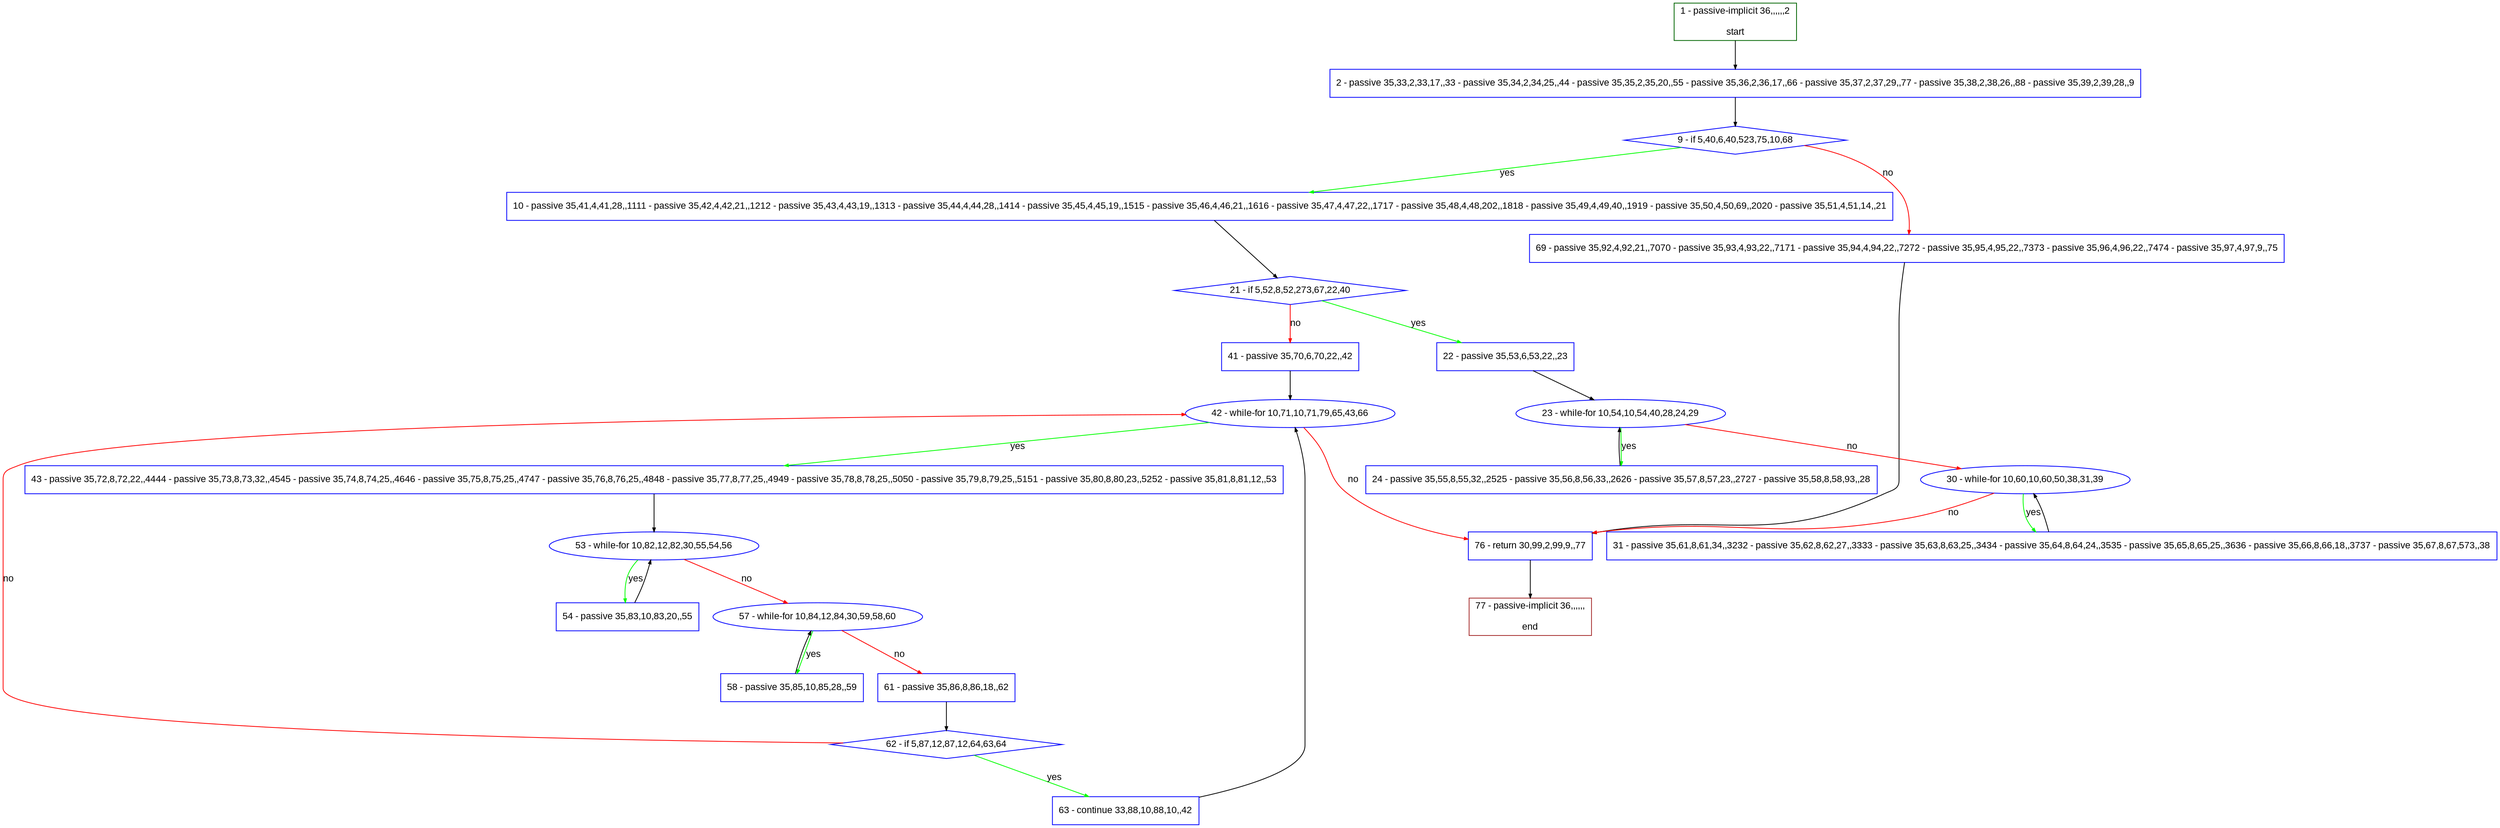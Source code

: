 digraph "" {
  graph [pack="true", label="", fontsize="12", packmode="clust", fontname="Arial", fillcolor="#FFFFCC", bgcolor="white", style="rounded,filled", compound="true"];
  node [node_initialized="no", label="", color="grey", fontsize="12", fillcolor="white", fontname="Arial", style="filled", shape="rectangle", compound="true", fixedsize="false"];
  edge [fontcolor="black", arrowhead="normal", arrowtail="none", arrowsize="0.5", ltail="", label="", color="black", fontsize="12", lhead="", fontname="Arial", dir="forward", compound="true"];
  __N1 [label="2 - passive 35,33,2,33,17,,33 - passive 35,34,2,34,25,,44 - passive 35,35,2,35,20,,55 - passive 35,36,2,36,17,,66 - passive 35,37,2,37,29,,77 - passive 35,38,2,38,26,,88 - passive 35,39,2,39,28,,9", color="#0000ff", fillcolor="#ffffff", style="filled", shape="box"];
  __N2 [label="1 - passive-implicit 36,,,,,,2\n\nstart", color="#006400", fillcolor="#ffffff", style="filled", shape="box"];
  __N3 [label="9 - if 5,40,6,40,523,75,10,68", color="#0000ff", fillcolor="#ffffff", style="filled", shape="diamond"];
  __N4 [label="10 - passive 35,41,4,41,28,,1111 - passive 35,42,4,42,21,,1212 - passive 35,43,4,43,19,,1313 - passive 35,44,4,44,28,,1414 - passive 35,45,4,45,19,,1515 - passive 35,46,4,46,21,,1616 - passive 35,47,4,47,22,,1717 - passive 35,48,4,48,202,,1818 - passive 35,49,4,49,40,,1919 - passive 35,50,4,50,69,,2020 - passive 35,51,4,51,14,,21", color="#0000ff", fillcolor="#ffffff", style="filled", shape="box"];
  __N5 [label="69 - passive 35,92,4,92,21,,7070 - passive 35,93,4,93,22,,7171 - passive 35,94,4,94,22,,7272 - passive 35,95,4,95,22,,7373 - passive 35,96,4,96,22,,7474 - passive 35,97,4,97,9,,75", color="#0000ff", fillcolor="#ffffff", style="filled", shape="box"];
  __N6 [label="21 - if 5,52,8,52,273,67,22,40", color="#0000ff", fillcolor="#ffffff", style="filled", shape="diamond"];
  __N7 [label="22 - passive 35,53,6,53,22,,23", color="#0000ff", fillcolor="#ffffff", style="filled", shape="box"];
  __N8 [label="41 - passive 35,70,6,70,22,,42", color="#0000ff", fillcolor="#ffffff", style="filled", shape="box"];
  __N9 [label="23 - while-for 10,54,10,54,40,28,24,29", color="#0000ff", fillcolor="#ffffff", style="filled", shape="oval"];
  __N10 [label="24 - passive 35,55,8,55,32,,2525 - passive 35,56,8,56,33,,2626 - passive 35,57,8,57,23,,2727 - passive 35,58,8,58,93,,28", color="#0000ff", fillcolor="#ffffff", style="filled", shape="box"];
  __N11 [label="30 - while-for 10,60,10,60,50,38,31,39", color="#0000ff", fillcolor="#ffffff", style="filled", shape="oval"];
  __N12 [label="31 - passive 35,61,8,61,34,,3232 - passive 35,62,8,62,27,,3333 - passive 35,63,8,63,25,,3434 - passive 35,64,8,64,24,,3535 - passive 35,65,8,65,25,,3636 - passive 35,66,8,66,18,,3737 - passive 35,67,8,67,573,,38", color="#0000ff", fillcolor="#ffffff", style="filled", shape="box"];
  __N13 [label="76 - return 30,99,2,99,9,,77", color="#0000ff", fillcolor="#ffffff", style="filled", shape="box"];
  __N14 [label="42 - while-for 10,71,10,71,79,65,43,66", color="#0000ff", fillcolor="#ffffff", style="filled", shape="oval"];
  __N15 [label="43 - passive 35,72,8,72,22,,4444 - passive 35,73,8,73,32,,4545 - passive 35,74,8,74,25,,4646 - passive 35,75,8,75,25,,4747 - passive 35,76,8,76,25,,4848 - passive 35,77,8,77,25,,4949 - passive 35,78,8,78,25,,5050 - passive 35,79,8,79,25,,5151 - passive 35,80,8,80,23,,5252 - passive 35,81,8,81,12,,53", color="#0000ff", fillcolor="#ffffff", style="filled", shape="box"];
  __N16 [label="53 - while-for 10,82,12,82,30,55,54,56", color="#0000ff", fillcolor="#ffffff", style="filled", shape="oval"];
  __N17 [label="54 - passive 35,83,10,83,20,,55", color="#0000ff", fillcolor="#ffffff", style="filled", shape="box"];
  __N18 [label="57 - while-for 10,84,12,84,30,59,58,60", color="#0000ff", fillcolor="#ffffff", style="filled", shape="oval"];
  __N19 [label="58 - passive 35,85,10,85,28,,59", color="#0000ff", fillcolor="#ffffff", style="filled", shape="box"];
  __N20 [label="61 - passive 35,86,8,86,18,,62", color="#0000ff", fillcolor="#ffffff", style="filled", shape="box"];
  __N21 [label="62 - if 5,87,12,87,12,64,63,64", color="#0000ff", fillcolor="#ffffff", style="filled", shape="diamond"];
  __N22 [label="63 - continue 33,88,10,88,10,,42", color="#0000ff", fillcolor="#ffffff", style="filled", shape="box"];
  __N23 [label="77 - passive-implicit 36,,,,,,\n\nend", color="#a52a2a", fillcolor="#ffffff", style="filled", shape="box"];
  __N2 -> __N1 [arrowhead="normal", arrowtail="none", color="#000000", label="", dir="forward"];
  __N1 -> __N3 [arrowhead="normal", arrowtail="none", color="#000000", label="", dir="forward"];
  __N3 -> __N4 [arrowhead="normal", arrowtail="none", color="#00ff00", label="yes", dir="forward"];
  __N3 -> __N5 [arrowhead="normal", arrowtail="none", color="#ff0000", label="no", dir="forward"];
  __N4 -> __N6 [arrowhead="normal", arrowtail="none", color="#000000", label="", dir="forward"];
  __N6 -> __N7 [arrowhead="normal", arrowtail="none", color="#00ff00", label="yes", dir="forward"];
  __N6 -> __N8 [arrowhead="normal", arrowtail="none", color="#ff0000", label="no", dir="forward"];
  __N7 -> __N9 [arrowhead="normal", arrowtail="none", color="#000000", label="", dir="forward"];
  __N9 -> __N10 [arrowhead="normal", arrowtail="none", color="#00ff00", label="yes", dir="forward"];
  __N10 -> __N9 [arrowhead="normal", arrowtail="none", color="#000000", label="", dir="forward"];
  __N9 -> __N11 [arrowhead="normal", arrowtail="none", color="#ff0000", label="no", dir="forward"];
  __N11 -> __N12 [arrowhead="normal", arrowtail="none", color="#00ff00", label="yes", dir="forward"];
  __N12 -> __N11 [arrowhead="normal", arrowtail="none", color="#000000", label="", dir="forward"];
  __N11 -> __N13 [arrowhead="normal", arrowtail="none", color="#ff0000", label="no", dir="forward"];
  __N8 -> __N14 [arrowhead="normal", arrowtail="none", color="#000000", label="", dir="forward"];
  __N14 -> __N15 [arrowhead="normal", arrowtail="none", color="#00ff00", label="yes", dir="forward"];
  __N14 -> __N13 [arrowhead="normal", arrowtail="none", color="#ff0000", label="no", dir="forward"];
  __N15 -> __N16 [arrowhead="normal", arrowtail="none", color="#000000", label="", dir="forward"];
  __N16 -> __N17 [arrowhead="normal", arrowtail="none", color="#00ff00", label="yes", dir="forward"];
  __N17 -> __N16 [arrowhead="normal", arrowtail="none", color="#000000", label="", dir="forward"];
  __N16 -> __N18 [arrowhead="normal", arrowtail="none", color="#ff0000", label="no", dir="forward"];
  __N18 -> __N19 [arrowhead="normal", arrowtail="none", color="#00ff00", label="yes", dir="forward"];
  __N19 -> __N18 [arrowhead="normal", arrowtail="none", color="#000000", label="", dir="forward"];
  __N18 -> __N20 [arrowhead="normal", arrowtail="none", color="#ff0000", label="no", dir="forward"];
  __N20 -> __N21 [arrowhead="normal", arrowtail="none", color="#000000", label="", dir="forward"];
  __N21 -> __N14 [arrowhead="normal", arrowtail="none", color="#ff0000", label="no", dir="forward"];
  __N21 -> __N22 [arrowhead="normal", arrowtail="none", color="#00ff00", label="yes", dir="forward"];
  __N22 -> __N14 [arrowhead="normal", arrowtail="none", color="#000000", label="", dir="forward"];
  __N5 -> __N13 [arrowhead="normal", arrowtail="none", color="#000000", label="", dir="forward"];
  __N13 -> __N23 [arrowhead="normal", arrowtail="none", color="#000000", label="", dir="forward"];
}
